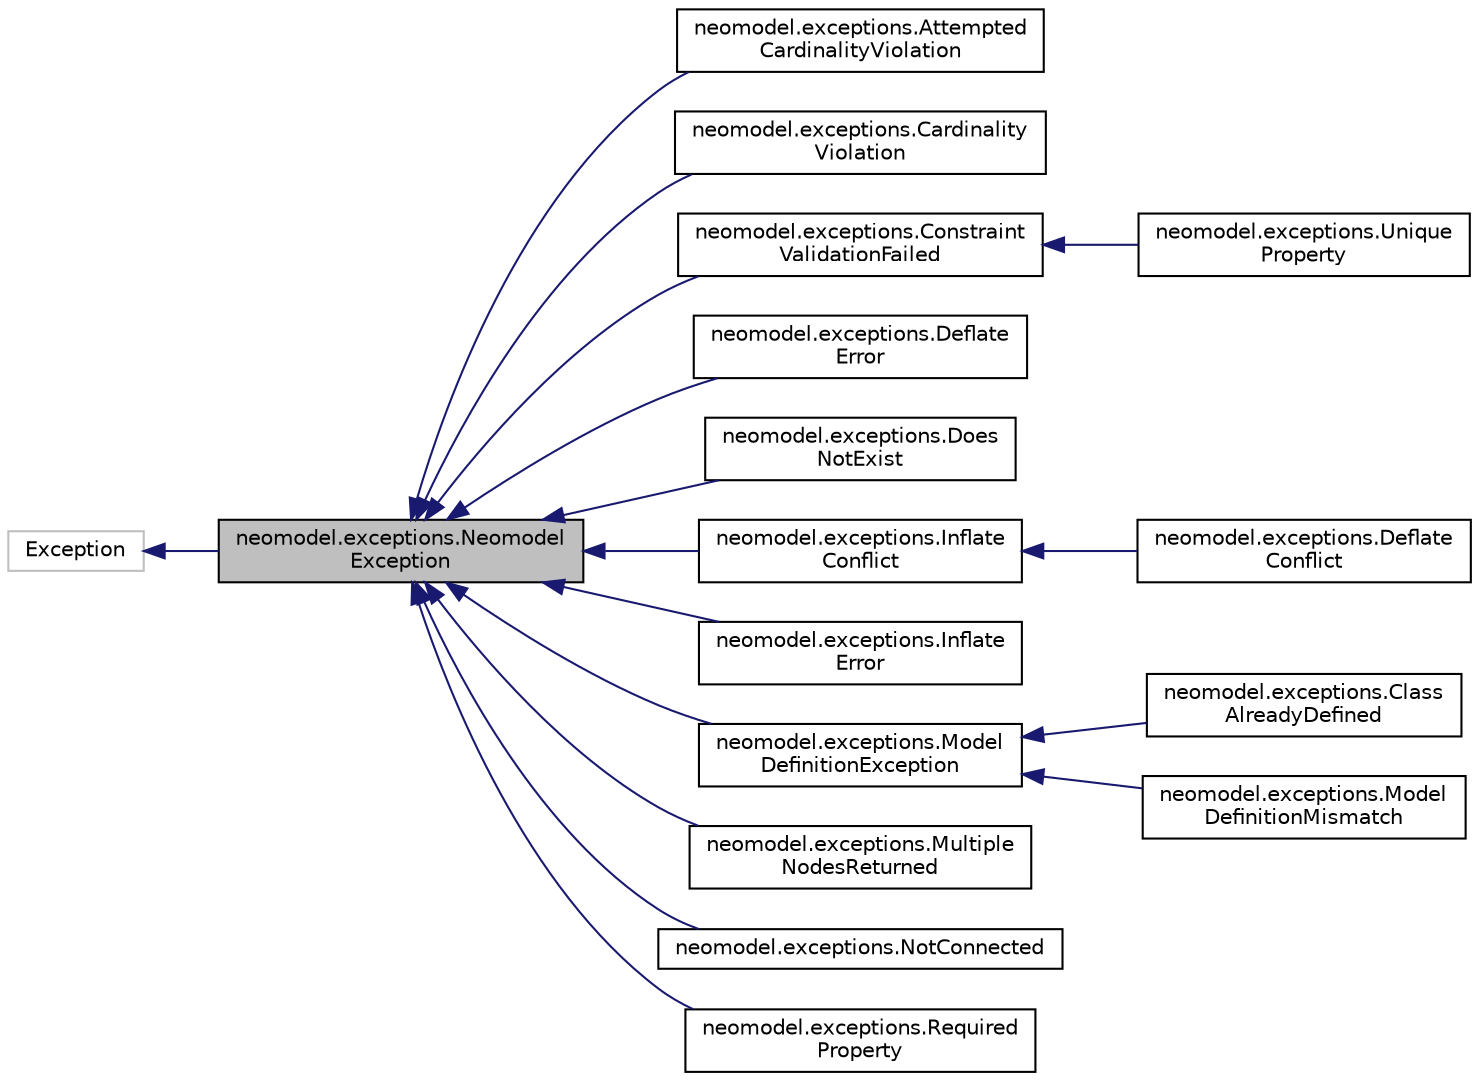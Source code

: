 digraph "neomodel.exceptions.NeomodelException"
{
 // LATEX_PDF_SIZE
  edge [fontname="Helvetica",fontsize="10",labelfontname="Helvetica",labelfontsize="10"];
  node [fontname="Helvetica",fontsize="10",shape=record];
  rankdir="LR";
  Node1 [label="neomodel.exceptions.Neomodel\lException",height=0.2,width=0.4,color="black", fillcolor="grey75", style="filled", fontcolor="black",tooltip=" "];
  Node2 -> Node1 [dir="back",color="midnightblue",fontsize="10",style="solid",fontname="Helvetica"];
  Node2 [label="Exception",height=0.2,width=0.4,color="grey75", fillcolor="white", style="filled",tooltip=" "];
  Node1 -> Node3 [dir="back",color="midnightblue",fontsize="10",style="solid",fontname="Helvetica"];
  Node3 [label="neomodel.exceptions.Attempted\lCardinalityViolation",height=0.2,width=0.4,color="black", fillcolor="white", style="filled",URL="$classneomodel_1_1exceptions_1_1_attempted_cardinality_violation.html",tooltip=" "];
  Node1 -> Node4 [dir="back",color="midnightblue",fontsize="10",style="solid",fontname="Helvetica"];
  Node4 [label="neomodel.exceptions.Cardinality\lViolation",height=0.2,width=0.4,color="black", fillcolor="white", style="filled",URL="$classneomodel_1_1exceptions_1_1_cardinality_violation.html",tooltip=" "];
  Node1 -> Node5 [dir="back",color="midnightblue",fontsize="10",style="solid",fontname="Helvetica"];
  Node5 [label="neomodel.exceptions.Constraint\lValidationFailed",height=0.2,width=0.4,color="black", fillcolor="white", style="filled",URL="$classneomodel_1_1exceptions_1_1_constraint_validation_failed.html",tooltip=" "];
  Node5 -> Node6 [dir="back",color="midnightblue",fontsize="10",style="solid",fontname="Helvetica"];
  Node6 [label="neomodel.exceptions.Unique\lProperty",height=0.2,width=0.4,color="black", fillcolor="white", style="filled",URL="$classneomodel_1_1exceptions_1_1_unique_property.html",tooltip=" "];
  Node1 -> Node7 [dir="back",color="midnightblue",fontsize="10",style="solid",fontname="Helvetica"];
  Node7 [label="neomodel.exceptions.Deflate\lError",height=0.2,width=0.4,color="black", fillcolor="white", style="filled",URL="$classneomodel_1_1exceptions_1_1_deflate_error.html",tooltip=" "];
  Node1 -> Node8 [dir="back",color="midnightblue",fontsize="10",style="solid",fontname="Helvetica"];
  Node8 [label="neomodel.exceptions.Does\lNotExist",height=0.2,width=0.4,color="black", fillcolor="white", style="filled",URL="$classneomodel_1_1exceptions_1_1_does_not_exist.html",tooltip=" "];
  Node1 -> Node9 [dir="back",color="midnightblue",fontsize="10",style="solid",fontname="Helvetica"];
  Node9 [label="neomodel.exceptions.Inflate\lConflict",height=0.2,width=0.4,color="black", fillcolor="white", style="filled",URL="$classneomodel_1_1exceptions_1_1_inflate_conflict.html",tooltip=" "];
  Node9 -> Node10 [dir="back",color="midnightblue",fontsize="10",style="solid",fontname="Helvetica"];
  Node10 [label="neomodel.exceptions.Deflate\lConflict",height=0.2,width=0.4,color="black", fillcolor="white", style="filled",URL="$classneomodel_1_1exceptions_1_1_deflate_conflict.html",tooltip=" "];
  Node1 -> Node11 [dir="back",color="midnightblue",fontsize="10",style="solid",fontname="Helvetica"];
  Node11 [label="neomodel.exceptions.Inflate\lError",height=0.2,width=0.4,color="black", fillcolor="white", style="filled",URL="$classneomodel_1_1exceptions_1_1_inflate_error.html",tooltip=" "];
  Node1 -> Node12 [dir="back",color="midnightblue",fontsize="10",style="solid",fontname="Helvetica"];
  Node12 [label="neomodel.exceptions.Model\lDefinitionException",height=0.2,width=0.4,color="black", fillcolor="white", style="filled",URL="$classneomodel_1_1exceptions_1_1_model_definition_exception.html",tooltip=" "];
  Node12 -> Node13 [dir="back",color="midnightblue",fontsize="10",style="solid",fontname="Helvetica"];
  Node13 [label="neomodel.exceptions.Class\lAlreadyDefined",height=0.2,width=0.4,color="black", fillcolor="white", style="filled",URL="$classneomodel_1_1exceptions_1_1_class_already_defined.html",tooltip=" "];
  Node12 -> Node14 [dir="back",color="midnightblue",fontsize="10",style="solid",fontname="Helvetica"];
  Node14 [label="neomodel.exceptions.Model\lDefinitionMismatch",height=0.2,width=0.4,color="black", fillcolor="white", style="filled",URL="$classneomodel_1_1exceptions_1_1_model_definition_mismatch.html",tooltip=" "];
  Node1 -> Node15 [dir="back",color="midnightblue",fontsize="10",style="solid",fontname="Helvetica"];
  Node15 [label="neomodel.exceptions.Multiple\lNodesReturned",height=0.2,width=0.4,color="black", fillcolor="white", style="filled",URL="$classneomodel_1_1exceptions_1_1_multiple_nodes_returned.html",tooltip=" "];
  Node1 -> Node16 [dir="back",color="midnightblue",fontsize="10",style="solid",fontname="Helvetica"];
  Node16 [label="neomodel.exceptions.NotConnected",height=0.2,width=0.4,color="black", fillcolor="white", style="filled",URL="$classneomodel_1_1exceptions_1_1_not_connected.html",tooltip=" "];
  Node1 -> Node17 [dir="back",color="midnightblue",fontsize="10",style="solid",fontname="Helvetica"];
  Node17 [label="neomodel.exceptions.Required\lProperty",height=0.2,width=0.4,color="black", fillcolor="white", style="filled",URL="$classneomodel_1_1exceptions_1_1_required_property.html",tooltip=" "];
}
